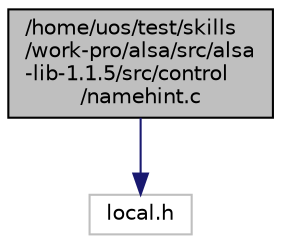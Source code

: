 digraph "/home/uos/test/skills/work-pro/alsa/src/alsa-lib-1.1.5/src/control/namehint.c"
{
  edge [fontname="Helvetica",fontsize="10",labelfontname="Helvetica",labelfontsize="10"];
  node [fontname="Helvetica",fontsize="10",shape=record];
  Node1 [label="/home/uos/test/skills\l/work-pro/alsa/src/alsa\l-lib-1.1.5/src/control\l/namehint.c",height=0.2,width=0.4,color="black", fillcolor="grey75", style="filled", fontcolor="black"];
  Node1 -> Node2 [color="midnightblue",fontsize="10",style="solid",fontname="Helvetica"];
  Node2 [label="local.h",height=0.2,width=0.4,color="grey75", fillcolor="white", style="filled"];
}
